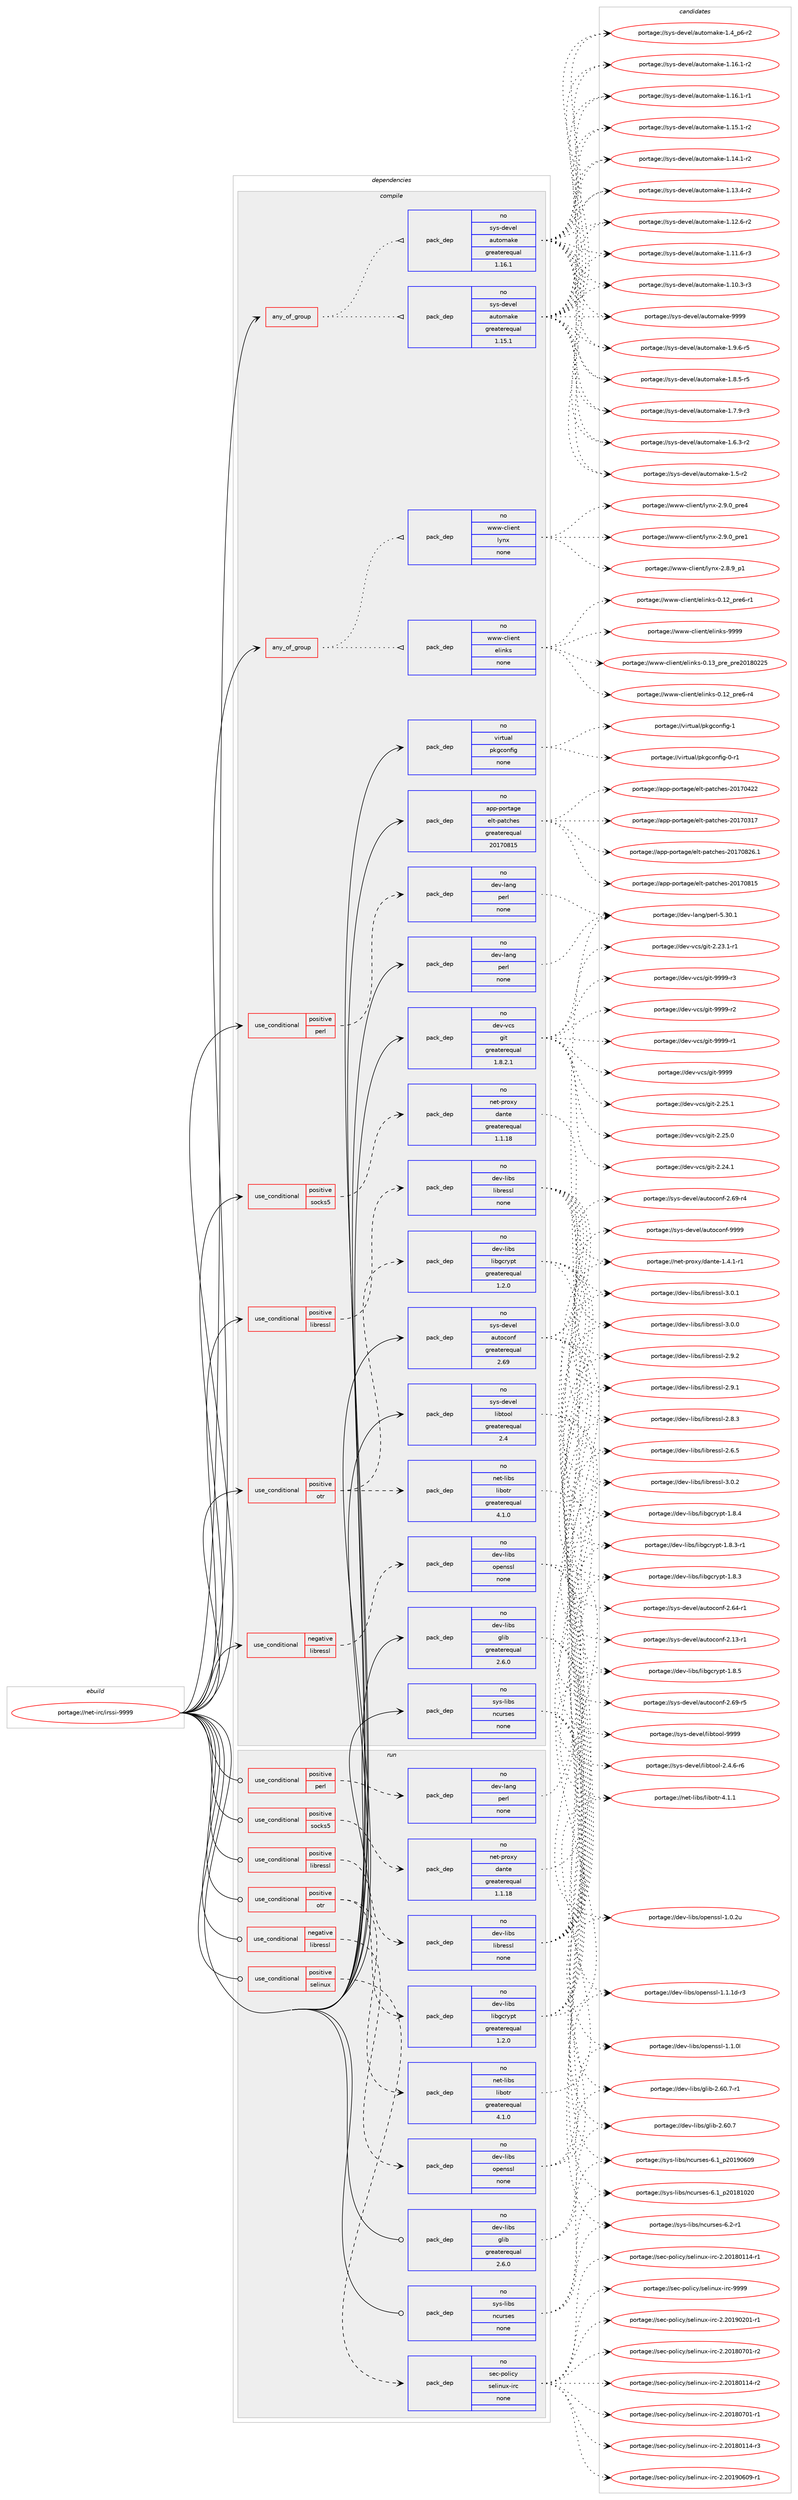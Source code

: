 digraph prolog {

# *************
# Graph options
# *************

newrank=true;
concentrate=true;
compound=true;
graph [rankdir=LR,fontname=Helvetica,fontsize=10,ranksep=1.5];#, ranksep=2.5, nodesep=0.2];
edge  [arrowhead=vee];
node  [fontname=Helvetica,fontsize=10];

# **********
# The ebuild
# **********

subgraph cluster_leftcol {
color=gray;
rank=same;
label=<<i>ebuild</i>>;
id [label="portage://net-irc/irssi-9999", color=red, width=4, href="../net-irc/irssi-9999.svg"];
}

# ****************
# The dependencies
# ****************

subgraph cluster_midcol {
color=gray;
label=<<i>dependencies</i>>;
subgraph cluster_compile {
fillcolor="#eeeeee";
style=filled;
label=<<i>compile</i>>;
subgraph any2154 {
dependency137544 [label=<<TABLE BORDER="0" CELLBORDER="1" CELLSPACING="0" CELLPADDING="4"><TR><TD CELLPADDING="10">any_of_group</TD></TR></TABLE>>, shape=none, color=red];subgraph pack105514 {
dependency137545 [label=<<TABLE BORDER="0" CELLBORDER="1" CELLSPACING="0" CELLPADDING="4" WIDTH="220"><TR><TD ROWSPAN="6" CELLPADDING="30">pack_dep</TD></TR><TR><TD WIDTH="110">no</TD></TR><TR><TD>sys-devel</TD></TR><TR><TD>automake</TD></TR><TR><TD>greaterequal</TD></TR><TR><TD>1.16.1</TD></TR></TABLE>>, shape=none, color=blue];
}
dependency137544:e -> dependency137545:w [weight=20,style="dotted",arrowhead="oinv"];
subgraph pack105515 {
dependency137546 [label=<<TABLE BORDER="0" CELLBORDER="1" CELLSPACING="0" CELLPADDING="4" WIDTH="220"><TR><TD ROWSPAN="6" CELLPADDING="30">pack_dep</TD></TR><TR><TD WIDTH="110">no</TD></TR><TR><TD>sys-devel</TD></TR><TR><TD>automake</TD></TR><TR><TD>greaterequal</TD></TR><TR><TD>1.15.1</TD></TR></TABLE>>, shape=none, color=blue];
}
dependency137544:e -> dependency137546:w [weight=20,style="dotted",arrowhead="oinv"];
}
id:e -> dependency137544:w [weight=20,style="solid",arrowhead="vee"];
subgraph any2155 {
dependency137547 [label=<<TABLE BORDER="0" CELLBORDER="1" CELLSPACING="0" CELLPADDING="4"><TR><TD CELLPADDING="10">any_of_group</TD></TR></TABLE>>, shape=none, color=red];subgraph pack105516 {
dependency137548 [label=<<TABLE BORDER="0" CELLBORDER="1" CELLSPACING="0" CELLPADDING="4" WIDTH="220"><TR><TD ROWSPAN="6" CELLPADDING="30">pack_dep</TD></TR><TR><TD WIDTH="110">no</TD></TR><TR><TD>www-client</TD></TR><TR><TD>lynx</TD></TR><TR><TD>none</TD></TR><TR><TD></TD></TR></TABLE>>, shape=none, color=blue];
}
dependency137547:e -> dependency137548:w [weight=20,style="dotted",arrowhead="oinv"];
subgraph pack105517 {
dependency137549 [label=<<TABLE BORDER="0" CELLBORDER="1" CELLSPACING="0" CELLPADDING="4" WIDTH="220"><TR><TD ROWSPAN="6" CELLPADDING="30">pack_dep</TD></TR><TR><TD WIDTH="110">no</TD></TR><TR><TD>www-client</TD></TR><TR><TD>elinks</TD></TR><TR><TD>none</TD></TR><TR><TD></TD></TR></TABLE>>, shape=none, color=blue];
}
dependency137547:e -> dependency137549:w [weight=20,style="dotted",arrowhead="oinv"];
}
id:e -> dependency137547:w [weight=20,style="solid",arrowhead="vee"];
subgraph cond29734 {
dependency137550 [label=<<TABLE BORDER="0" CELLBORDER="1" CELLSPACING="0" CELLPADDING="4"><TR><TD ROWSPAN="3" CELLPADDING="10">use_conditional</TD></TR><TR><TD>negative</TD></TR><TR><TD>libressl</TD></TR></TABLE>>, shape=none, color=red];
subgraph pack105518 {
dependency137551 [label=<<TABLE BORDER="0" CELLBORDER="1" CELLSPACING="0" CELLPADDING="4" WIDTH="220"><TR><TD ROWSPAN="6" CELLPADDING="30">pack_dep</TD></TR><TR><TD WIDTH="110">no</TD></TR><TR><TD>dev-libs</TD></TR><TR><TD>openssl</TD></TR><TR><TD>none</TD></TR><TR><TD></TD></TR></TABLE>>, shape=none, color=blue];
}
dependency137550:e -> dependency137551:w [weight=20,style="dashed",arrowhead="vee"];
}
id:e -> dependency137550:w [weight=20,style="solid",arrowhead="vee"];
subgraph cond29735 {
dependency137552 [label=<<TABLE BORDER="0" CELLBORDER="1" CELLSPACING="0" CELLPADDING="4"><TR><TD ROWSPAN="3" CELLPADDING="10">use_conditional</TD></TR><TR><TD>positive</TD></TR><TR><TD>libressl</TD></TR></TABLE>>, shape=none, color=red];
subgraph pack105519 {
dependency137553 [label=<<TABLE BORDER="0" CELLBORDER="1" CELLSPACING="0" CELLPADDING="4" WIDTH="220"><TR><TD ROWSPAN="6" CELLPADDING="30">pack_dep</TD></TR><TR><TD WIDTH="110">no</TD></TR><TR><TD>dev-libs</TD></TR><TR><TD>libressl</TD></TR><TR><TD>none</TD></TR><TR><TD></TD></TR></TABLE>>, shape=none, color=blue];
}
dependency137552:e -> dependency137553:w [weight=20,style="dashed",arrowhead="vee"];
}
id:e -> dependency137552:w [weight=20,style="solid",arrowhead="vee"];
subgraph cond29736 {
dependency137554 [label=<<TABLE BORDER="0" CELLBORDER="1" CELLSPACING="0" CELLPADDING="4"><TR><TD ROWSPAN="3" CELLPADDING="10">use_conditional</TD></TR><TR><TD>positive</TD></TR><TR><TD>otr</TD></TR></TABLE>>, shape=none, color=red];
subgraph pack105520 {
dependency137555 [label=<<TABLE BORDER="0" CELLBORDER="1" CELLSPACING="0" CELLPADDING="4" WIDTH="220"><TR><TD ROWSPAN="6" CELLPADDING="30">pack_dep</TD></TR><TR><TD WIDTH="110">no</TD></TR><TR><TD>dev-libs</TD></TR><TR><TD>libgcrypt</TD></TR><TR><TD>greaterequal</TD></TR><TR><TD>1.2.0</TD></TR></TABLE>>, shape=none, color=blue];
}
dependency137554:e -> dependency137555:w [weight=20,style="dashed",arrowhead="vee"];
subgraph pack105521 {
dependency137556 [label=<<TABLE BORDER="0" CELLBORDER="1" CELLSPACING="0" CELLPADDING="4" WIDTH="220"><TR><TD ROWSPAN="6" CELLPADDING="30">pack_dep</TD></TR><TR><TD WIDTH="110">no</TD></TR><TR><TD>net-libs</TD></TR><TR><TD>libotr</TD></TR><TR><TD>greaterequal</TD></TR><TR><TD>4.1.0</TD></TR></TABLE>>, shape=none, color=blue];
}
dependency137554:e -> dependency137556:w [weight=20,style="dashed",arrowhead="vee"];
}
id:e -> dependency137554:w [weight=20,style="solid",arrowhead="vee"];
subgraph cond29737 {
dependency137557 [label=<<TABLE BORDER="0" CELLBORDER="1" CELLSPACING="0" CELLPADDING="4"><TR><TD ROWSPAN="3" CELLPADDING="10">use_conditional</TD></TR><TR><TD>positive</TD></TR><TR><TD>perl</TD></TR></TABLE>>, shape=none, color=red];
subgraph pack105522 {
dependency137558 [label=<<TABLE BORDER="0" CELLBORDER="1" CELLSPACING="0" CELLPADDING="4" WIDTH="220"><TR><TD ROWSPAN="6" CELLPADDING="30">pack_dep</TD></TR><TR><TD WIDTH="110">no</TD></TR><TR><TD>dev-lang</TD></TR><TR><TD>perl</TD></TR><TR><TD>none</TD></TR><TR><TD></TD></TR></TABLE>>, shape=none, color=blue];
}
dependency137557:e -> dependency137558:w [weight=20,style="dashed",arrowhead="vee"];
}
id:e -> dependency137557:w [weight=20,style="solid",arrowhead="vee"];
subgraph cond29738 {
dependency137559 [label=<<TABLE BORDER="0" CELLBORDER="1" CELLSPACING="0" CELLPADDING="4"><TR><TD ROWSPAN="3" CELLPADDING="10">use_conditional</TD></TR><TR><TD>positive</TD></TR><TR><TD>socks5</TD></TR></TABLE>>, shape=none, color=red];
subgraph pack105523 {
dependency137560 [label=<<TABLE BORDER="0" CELLBORDER="1" CELLSPACING="0" CELLPADDING="4" WIDTH="220"><TR><TD ROWSPAN="6" CELLPADDING="30">pack_dep</TD></TR><TR><TD WIDTH="110">no</TD></TR><TR><TD>net-proxy</TD></TR><TR><TD>dante</TD></TR><TR><TD>greaterequal</TD></TR><TR><TD>1.1.18</TD></TR></TABLE>>, shape=none, color=blue];
}
dependency137559:e -> dependency137560:w [weight=20,style="dashed",arrowhead="vee"];
}
id:e -> dependency137559:w [weight=20,style="solid",arrowhead="vee"];
subgraph pack105524 {
dependency137561 [label=<<TABLE BORDER="0" CELLBORDER="1" CELLSPACING="0" CELLPADDING="4" WIDTH="220"><TR><TD ROWSPAN="6" CELLPADDING="30">pack_dep</TD></TR><TR><TD WIDTH="110">no</TD></TR><TR><TD>app-portage</TD></TR><TR><TD>elt-patches</TD></TR><TR><TD>greaterequal</TD></TR><TR><TD>20170815</TD></TR></TABLE>>, shape=none, color=blue];
}
id:e -> dependency137561:w [weight=20,style="solid",arrowhead="vee"];
subgraph pack105525 {
dependency137562 [label=<<TABLE BORDER="0" CELLBORDER="1" CELLSPACING="0" CELLPADDING="4" WIDTH="220"><TR><TD ROWSPAN="6" CELLPADDING="30">pack_dep</TD></TR><TR><TD WIDTH="110">no</TD></TR><TR><TD>dev-lang</TD></TR><TR><TD>perl</TD></TR><TR><TD>none</TD></TR><TR><TD></TD></TR></TABLE>>, shape=none, color=blue];
}
id:e -> dependency137562:w [weight=20,style="solid",arrowhead="vee"];
subgraph pack105526 {
dependency137563 [label=<<TABLE BORDER="0" CELLBORDER="1" CELLSPACING="0" CELLPADDING="4" WIDTH="220"><TR><TD ROWSPAN="6" CELLPADDING="30">pack_dep</TD></TR><TR><TD WIDTH="110">no</TD></TR><TR><TD>dev-libs</TD></TR><TR><TD>glib</TD></TR><TR><TD>greaterequal</TD></TR><TR><TD>2.6.0</TD></TR></TABLE>>, shape=none, color=blue];
}
id:e -> dependency137563:w [weight=20,style="solid",arrowhead="vee"];
subgraph pack105527 {
dependency137564 [label=<<TABLE BORDER="0" CELLBORDER="1" CELLSPACING="0" CELLPADDING="4" WIDTH="220"><TR><TD ROWSPAN="6" CELLPADDING="30">pack_dep</TD></TR><TR><TD WIDTH="110">no</TD></TR><TR><TD>dev-vcs</TD></TR><TR><TD>git</TD></TR><TR><TD>greaterequal</TD></TR><TR><TD>1.8.2.1</TD></TR></TABLE>>, shape=none, color=blue];
}
id:e -> dependency137564:w [weight=20,style="solid",arrowhead="vee"];
subgraph pack105528 {
dependency137565 [label=<<TABLE BORDER="0" CELLBORDER="1" CELLSPACING="0" CELLPADDING="4" WIDTH="220"><TR><TD ROWSPAN="6" CELLPADDING="30">pack_dep</TD></TR><TR><TD WIDTH="110">no</TD></TR><TR><TD>sys-devel</TD></TR><TR><TD>autoconf</TD></TR><TR><TD>greaterequal</TD></TR><TR><TD>2.69</TD></TR></TABLE>>, shape=none, color=blue];
}
id:e -> dependency137565:w [weight=20,style="solid",arrowhead="vee"];
subgraph pack105529 {
dependency137566 [label=<<TABLE BORDER="0" CELLBORDER="1" CELLSPACING="0" CELLPADDING="4" WIDTH="220"><TR><TD ROWSPAN="6" CELLPADDING="30">pack_dep</TD></TR><TR><TD WIDTH="110">no</TD></TR><TR><TD>sys-devel</TD></TR><TR><TD>libtool</TD></TR><TR><TD>greaterequal</TD></TR><TR><TD>2.4</TD></TR></TABLE>>, shape=none, color=blue];
}
id:e -> dependency137566:w [weight=20,style="solid",arrowhead="vee"];
subgraph pack105530 {
dependency137567 [label=<<TABLE BORDER="0" CELLBORDER="1" CELLSPACING="0" CELLPADDING="4" WIDTH="220"><TR><TD ROWSPAN="6" CELLPADDING="30">pack_dep</TD></TR><TR><TD WIDTH="110">no</TD></TR><TR><TD>sys-libs</TD></TR><TR><TD>ncurses</TD></TR><TR><TD>none</TD></TR><TR><TD></TD></TR></TABLE>>, shape=none, color=blue];
}
id:e -> dependency137567:w [weight=20,style="solid",arrowhead="vee"];
subgraph pack105531 {
dependency137568 [label=<<TABLE BORDER="0" CELLBORDER="1" CELLSPACING="0" CELLPADDING="4" WIDTH="220"><TR><TD ROWSPAN="6" CELLPADDING="30">pack_dep</TD></TR><TR><TD WIDTH="110">no</TD></TR><TR><TD>virtual</TD></TR><TR><TD>pkgconfig</TD></TR><TR><TD>none</TD></TR><TR><TD></TD></TR></TABLE>>, shape=none, color=blue];
}
id:e -> dependency137568:w [weight=20,style="solid",arrowhead="vee"];
}
subgraph cluster_compileandrun {
fillcolor="#eeeeee";
style=filled;
label=<<i>compile and run</i>>;
}
subgraph cluster_run {
fillcolor="#eeeeee";
style=filled;
label=<<i>run</i>>;
subgraph cond29739 {
dependency137569 [label=<<TABLE BORDER="0" CELLBORDER="1" CELLSPACING="0" CELLPADDING="4"><TR><TD ROWSPAN="3" CELLPADDING="10">use_conditional</TD></TR><TR><TD>negative</TD></TR><TR><TD>libressl</TD></TR></TABLE>>, shape=none, color=red];
subgraph pack105532 {
dependency137570 [label=<<TABLE BORDER="0" CELLBORDER="1" CELLSPACING="0" CELLPADDING="4" WIDTH="220"><TR><TD ROWSPAN="6" CELLPADDING="30">pack_dep</TD></TR><TR><TD WIDTH="110">no</TD></TR><TR><TD>dev-libs</TD></TR><TR><TD>openssl</TD></TR><TR><TD>none</TD></TR><TR><TD></TD></TR></TABLE>>, shape=none, color=blue];
}
dependency137569:e -> dependency137570:w [weight=20,style="dashed",arrowhead="vee"];
}
id:e -> dependency137569:w [weight=20,style="solid",arrowhead="odot"];
subgraph cond29740 {
dependency137571 [label=<<TABLE BORDER="0" CELLBORDER="1" CELLSPACING="0" CELLPADDING="4"><TR><TD ROWSPAN="3" CELLPADDING="10">use_conditional</TD></TR><TR><TD>positive</TD></TR><TR><TD>libressl</TD></TR></TABLE>>, shape=none, color=red];
subgraph pack105533 {
dependency137572 [label=<<TABLE BORDER="0" CELLBORDER="1" CELLSPACING="0" CELLPADDING="4" WIDTH="220"><TR><TD ROWSPAN="6" CELLPADDING="30">pack_dep</TD></TR><TR><TD WIDTH="110">no</TD></TR><TR><TD>dev-libs</TD></TR><TR><TD>libressl</TD></TR><TR><TD>none</TD></TR><TR><TD></TD></TR></TABLE>>, shape=none, color=blue];
}
dependency137571:e -> dependency137572:w [weight=20,style="dashed",arrowhead="vee"];
}
id:e -> dependency137571:w [weight=20,style="solid",arrowhead="odot"];
subgraph cond29741 {
dependency137573 [label=<<TABLE BORDER="0" CELLBORDER="1" CELLSPACING="0" CELLPADDING="4"><TR><TD ROWSPAN="3" CELLPADDING="10">use_conditional</TD></TR><TR><TD>positive</TD></TR><TR><TD>otr</TD></TR></TABLE>>, shape=none, color=red];
subgraph pack105534 {
dependency137574 [label=<<TABLE BORDER="0" CELLBORDER="1" CELLSPACING="0" CELLPADDING="4" WIDTH="220"><TR><TD ROWSPAN="6" CELLPADDING="30">pack_dep</TD></TR><TR><TD WIDTH="110">no</TD></TR><TR><TD>dev-libs</TD></TR><TR><TD>libgcrypt</TD></TR><TR><TD>greaterequal</TD></TR><TR><TD>1.2.0</TD></TR></TABLE>>, shape=none, color=blue];
}
dependency137573:e -> dependency137574:w [weight=20,style="dashed",arrowhead="vee"];
subgraph pack105535 {
dependency137575 [label=<<TABLE BORDER="0" CELLBORDER="1" CELLSPACING="0" CELLPADDING="4" WIDTH="220"><TR><TD ROWSPAN="6" CELLPADDING="30">pack_dep</TD></TR><TR><TD WIDTH="110">no</TD></TR><TR><TD>net-libs</TD></TR><TR><TD>libotr</TD></TR><TR><TD>greaterequal</TD></TR><TR><TD>4.1.0</TD></TR></TABLE>>, shape=none, color=blue];
}
dependency137573:e -> dependency137575:w [weight=20,style="dashed",arrowhead="vee"];
}
id:e -> dependency137573:w [weight=20,style="solid",arrowhead="odot"];
subgraph cond29742 {
dependency137576 [label=<<TABLE BORDER="0" CELLBORDER="1" CELLSPACING="0" CELLPADDING="4"><TR><TD ROWSPAN="3" CELLPADDING="10">use_conditional</TD></TR><TR><TD>positive</TD></TR><TR><TD>perl</TD></TR></TABLE>>, shape=none, color=red];
subgraph pack105536 {
dependency137577 [label=<<TABLE BORDER="0" CELLBORDER="1" CELLSPACING="0" CELLPADDING="4" WIDTH="220"><TR><TD ROWSPAN="6" CELLPADDING="30">pack_dep</TD></TR><TR><TD WIDTH="110">no</TD></TR><TR><TD>dev-lang</TD></TR><TR><TD>perl</TD></TR><TR><TD>none</TD></TR><TR><TD></TD></TR></TABLE>>, shape=none, color=blue];
}
dependency137576:e -> dependency137577:w [weight=20,style="dashed",arrowhead="vee"];
}
id:e -> dependency137576:w [weight=20,style="solid",arrowhead="odot"];
subgraph cond29743 {
dependency137578 [label=<<TABLE BORDER="0" CELLBORDER="1" CELLSPACING="0" CELLPADDING="4"><TR><TD ROWSPAN="3" CELLPADDING="10">use_conditional</TD></TR><TR><TD>positive</TD></TR><TR><TD>selinux</TD></TR></TABLE>>, shape=none, color=red];
subgraph pack105537 {
dependency137579 [label=<<TABLE BORDER="0" CELLBORDER="1" CELLSPACING="0" CELLPADDING="4" WIDTH="220"><TR><TD ROWSPAN="6" CELLPADDING="30">pack_dep</TD></TR><TR><TD WIDTH="110">no</TD></TR><TR><TD>sec-policy</TD></TR><TR><TD>selinux-irc</TD></TR><TR><TD>none</TD></TR><TR><TD></TD></TR></TABLE>>, shape=none, color=blue];
}
dependency137578:e -> dependency137579:w [weight=20,style="dashed",arrowhead="vee"];
}
id:e -> dependency137578:w [weight=20,style="solid",arrowhead="odot"];
subgraph cond29744 {
dependency137580 [label=<<TABLE BORDER="0" CELLBORDER="1" CELLSPACING="0" CELLPADDING="4"><TR><TD ROWSPAN="3" CELLPADDING="10">use_conditional</TD></TR><TR><TD>positive</TD></TR><TR><TD>socks5</TD></TR></TABLE>>, shape=none, color=red];
subgraph pack105538 {
dependency137581 [label=<<TABLE BORDER="0" CELLBORDER="1" CELLSPACING="0" CELLPADDING="4" WIDTH="220"><TR><TD ROWSPAN="6" CELLPADDING="30">pack_dep</TD></TR><TR><TD WIDTH="110">no</TD></TR><TR><TD>net-proxy</TD></TR><TR><TD>dante</TD></TR><TR><TD>greaterequal</TD></TR><TR><TD>1.1.18</TD></TR></TABLE>>, shape=none, color=blue];
}
dependency137580:e -> dependency137581:w [weight=20,style="dashed",arrowhead="vee"];
}
id:e -> dependency137580:w [weight=20,style="solid",arrowhead="odot"];
subgraph pack105539 {
dependency137582 [label=<<TABLE BORDER="0" CELLBORDER="1" CELLSPACING="0" CELLPADDING="4" WIDTH="220"><TR><TD ROWSPAN="6" CELLPADDING="30">pack_dep</TD></TR><TR><TD WIDTH="110">no</TD></TR><TR><TD>dev-libs</TD></TR><TR><TD>glib</TD></TR><TR><TD>greaterequal</TD></TR><TR><TD>2.6.0</TD></TR></TABLE>>, shape=none, color=blue];
}
id:e -> dependency137582:w [weight=20,style="solid",arrowhead="odot"];
subgraph pack105540 {
dependency137583 [label=<<TABLE BORDER="0" CELLBORDER="1" CELLSPACING="0" CELLPADDING="4" WIDTH="220"><TR><TD ROWSPAN="6" CELLPADDING="30">pack_dep</TD></TR><TR><TD WIDTH="110">no</TD></TR><TR><TD>sys-libs</TD></TR><TR><TD>ncurses</TD></TR><TR><TD>none</TD></TR><TR><TD></TD></TR></TABLE>>, shape=none, color=blue];
}
id:e -> dependency137583:w [weight=20,style="solid",arrowhead="odot"];
}
}

# **************
# The candidates
# **************

subgraph cluster_choices {
rank=same;
color=gray;
label=<<i>candidates</i>>;

subgraph choice105514 {
color=black;
nodesep=1;
choice115121115451001011181011084797117116111109971071014557575757 [label="portage://sys-devel/automake-9999", color=red, width=4,href="../sys-devel/automake-9999.svg"];
choice115121115451001011181011084797117116111109971071014549465746544511453 [label="portage://sys-devel/automake-1.9.6-r5", color=red, width=4,href="../sys-devel/automake-1.9.6-r5.svg"];
choice115121115451001011181011084797117116111109971071014549465646534511453 [label="portage://sys-devel/automake-1.8.5-r5", color=red, width=4,href="../sys-devel/automake-1.8.5-r5.svg"];
choice115121115451001011181011084797117116111109971071014549465546574511451 [label="portage://sys-devel/automake-1.7.9-r3", color=red, width=4,href="../sys-devel/automake-1.7.9-r3.svg"];
choice115121115451001011181011084797117116111109971071014549465446514511450 [label="portage://sys-devel/automake-1.6.3-r2", color=red, width=4,href="../sys-devel/automake-1.6.3-r2.svg"];
choice11512111545100101118101108479711711611110997107101454946534511450 [label="portage://sys-devel/automake-1.5-r2", color=red, width=4,href="../sys-devel/automake-1.5-r2.svg"];
choice115121115451001011181011084797117116111109971071014549465295112544511450 [label="portage://sys-devel/automake-1.4_p6-r2", color=red, width=4,href="../sys-devel/automake-1.4_p6-r2.svg"];
choice11512111545100101118101108479711711611110997107101454946495446494511450 [label="portage://sys-devel/automake-1.16.1-r2", color=red, width=4,href="../sys-devel/automake-1.16.1-r2.svg"];
choice11512111545100101118101108479711711611110997107101454946495446494511449 [label="portage://sys-devel/automake-1.16.1-r1", color=red, width=4,href="../sys-devel/automake-1.16.1-r1.svg"];
choice11512111545100101118101108479711711611110997107101454946495346494511450 [label="portage://sys-devel/automake-1.15.1-r2", color=red, width=4,href="../sys-devel/automake-1.15.1-r2.svg"];
choice11512111545100101118101108479711711611110997107101454946495246494511450 [label="portage://sys-devel/automake-1.14.1-r2", color=red, width=4,href="../sys-devel/automake-1.14.1-r2.svg"];
choice11512111545100101118101108479711711611110997107101454946495146524511450 [label="portage://sys-devel/automake-1.13.4-r2", color=red, width=4,href="../sys-devel/automake-1.13.4-r2.svg"];
choice11512111545100101118101108479711711611110997107101454946495046544511450 [label="portage://sys-devel/automake-1.12.6-r2", color=red, width=4,href="../sys-devel/automake-1.12.6-r2.svg"];
choice11512111545100101118101108479711711611110997107101454946494946544511451 [label="portage://sys-devel/automake-1.11.6-r3", color=red, width=4,href="../sys-devel/automake-1.11.6-r3.svg"];
choice11512111545100101118101108479711711611110997107101454946494846514511451 [label="portage://sys-devel/automake-1.10.3-r3", color=red, width=4,href="../sys-devel/automake-1.10.3-r3.svg"];
dependency137545:e -> choice115121115451001011181011084797117116111109971071014557575757:w [style=dotted,weight="100"];
dependency137545:e -> choice115121115451001011181011084797117116111109971071014549465746544511453:w [style=dotted,weight="100"];
dependency137545:e -> choice115121115451001011181011084797117116111109971071014549465646534511453:w [style=dotted,weight="100"];
dependency137545:e -> choice115121115451001011181011084797117116111109971071014549465546574511451:w [style=dotted,weight="100"];
dependency137545:e -> choice115121115451001011181011084797117116111109971071014549465446514511450:w [style=dotted,weight="100"];
dependency137545:e -> choice11512111545100101118101108479711711611110997107101454946534511450:w [style=dotted,weight="100"];
dependency137545:e -> choice115121115451001011181011084797117116111109971071014549465295112544511450:w [style=dotted,weight="100"];
dependency137545:e -> choice11512111545100101118101108479711711611110997107101454946495446494511450:w [style=dotted,weight="100"];
dependency137545:e -> choice11512111545100101118101108479711711611110997107101454946495446494511449:w [style=dotted,weight="100"];
dependency137545:e -> choice11512111545100101118101108479711711611110997107101454946495346494511450:w [style=dotted,weight="100"];
dependency137545:e -> choice11512111545100101118101108479711711611110997107101454946495246494511450:w [style=dotted,weight="100"];
dependency137545:e -> choice11512111545100101118101108479711711611110997107101454946495146524511450:w [style=dotted,weight="100"];
dependency137545:e -> choice11512111545100101118101108479711711611110997107101454946495046544511450:w [style=dotted,weight="100"];
dependency137545:e -> choice11512111545100101118101108479711711611110997107101454946494946544511451:w [style=dotted,weight="100"];
dependency137545:e -> choice11512111545100101118101108479711711611110997107101454946494846514511451:w [style=dotted,weight="100"];
}
subgraph choice105515 {
color=black;
nodesep=1;
choice115121115451001011181011084797117116111109971071014557575757 [label="portage://sys-devel/automake-9999", color=red, width=4,href="../sys-devel/automake-9999.svg"];
choice115121115451001011181011084797117116111109971071014549465746544511453 [label="portage://sys-devel/automake-1.9.6-r5", color=red, width=4,href="../sys-devel/automake-1.9.6-r5.svg"];
choice115121115451001011181011084797117116111109971071014549465646534511453 [label="portage://sys-devel/automake-1.8.5-r5", color=red, width=4,href="../sys-devel/automake-1.8.5-r5.svg"];
choice115121115451001011181011084797117116111109971071014549465546574511451 [label="portage://sys-devel/automake-1.7.9-r3", color=red, width=4,href="../sys-devel/automake-1.7.9-r3.svg"];
choice115121115451001011181011084797117116111109971071014549465446514511450 [label="portage://sys-devel/automake-1.6.3-r2", color=red, width=4,href="../sys-devel/automake-1.6.3-r2.svg"];
choice11512111545100101118101108479711711611110997107101454946534511450 [label="portage://sys-devel/automake-1.5-r2", color=red, width=4,href="../sys-devel/automake-1.5-r2.svg"];
choice115121115451001011181011084797117116111109971071014549465295112544511450 [label="portage://sys-devel/automake-1.4_p6-r2", color=red, width=4,href="../sys-devel/automake-1.4_p6-r2.svg"];
choice11512111545100101118101108479711711611110997107101454946495446494511450 [label="portage://sys-devel/automake-1.16.1-r2", color=red, width=4,href="../sys-devel/automake-1.16.1-r2.svg"];
choice11512111545100101118101108479711711611110997107101454946495446494511449 [label="portage://sys-devel/automake-1.16.1-r1", color=red, width=4,href="../sys-devel/automake-1.16.1-r1.svg"];
choice11512111545100101118101108479711711611110997107101454946495346494511450 [label="portage://sys-devel/automake-1.15.1-r2", color=red, width=4,href="../sys-devel/automake-1.15.1-r2.svg"];
choice11512111545100101118101108479711711611110997107101454946495246494511450 [label="portage://sys-devel/automake-1.14.1-r2", color=red, width=4,href="../sys-devel/automake-1.14.1-r2.svg"];
choice11512111545100101118101108479711711611110997107101454946495146524511450 [label="portage://sys-devel/automake-1.13.4-r2", color=red, width=4,href="../sys-devel/automake-1.13.4-r2.svg"];
choice11512111545100101118101108479711711611110997107101454946495046544511450 [label="portage://sys-devel/automake-1.12.6-r2", color=red, width=4,href="../sys-devel/automake-1.12.6-r2.svg"];
choice11512111545100101118101108479711711611110997107101454946494946544511451 [label="portage://sys-devel/automake-1.11.6-r3", color=red, width=4,href="../sys-devel/automake-1.11.6-r3.svg"];
choice11512111545100101118101108479711711611110997107101454946494846514511451 [label="portage://sys-devel/automake-1.10.3-r3", color=red, width=4,href="../sys-devel/automake-1.10.3-r3.svg"];
dependency137546:e -> choice115121115451001011181011084797117116111109971071014557575757:w [style=dotted,weight="100"];
dependency137546:e -> choice115121115451001011181011084797117116111109971071014549465746544511453:w [style=dotted,weight="100"];
dependency137546:e -> choice115121115451001011181011084797117116111109971071014549465646534511453:w [style=dotted,weight="100"];
dependency137546:e -> choice115121115451001011181011084797117116111109971071014549465546574511451:w [style=dotted,weight="100"];
dependency137546:e -> choice115121115451001011181011084797117116111109971071014549465446514511450:w [style=dotted,weight="100"];
dependency137546:e -> choice11512111545100101118101108479711711611110997107101454946534511450:w [style=dotted,weight="100"];
dependency137546:e -> choice115121115451001011181011084797117116111109971071014549465295112544511450:w [style=dotted,weight="100"];
dependency137546:e -> choice11512111545100101118101108479711711611110997107101454946495446494511450:w [style=dotted,weight="100"];
dependency137546:e -> choice11512111545100101118101108479711711611110997107101454946495446494511449:w [style=dotted,weight="100"];
dependency137546:e -> choice11512111545100101118101108479711711611110997107101454946495346494511450:w [style=dotted,weight="100"];
dependency137546:e -> choice11512111545100101118101108479711711611110997107101454946495246494511450:w [style=dotted,weight="100"];
dependency137546:e -> choice11512111545100101118101108479711711611110997107101454946495146524511450:w [style=dotted,weight="100"];
dependency137546:e -> choice11512111545100101118101108479711711611110997107101454946495046544511450:w [style=dotted,weight="100"];
dependency137546:e -> choice11512111545100101118101108479711711611110997107101454946494946544511451:w [style=dotted,weight="100"];
dependency137546:e -> choice11512111545100101118101108479711711611110997107101454946494846514511451:w [style=dotted,weight="100"];
}
subgraph choice105516 {
color=black;
nodesep=1;
choice1191191194599108105101110116471081211101204550465746489511211410152 [label="portage://www-client/lynx-2.9.0_pre4", color=red, width=4,href="../www-client/lynx-2.9.0_pre4.svg"];
choice1191191194599108105101110116471081211101204550465746489511211410149 [label="portage://www-client/lynx-2.9.0_pre1", color=red, width=4,href="../www-client/lynx-2.9.0_pre1.svg"];
choice1191191194599108105101110116471081211101204550465646579511249 [label="portage://www-client/lynx-2.8.9_p1", color=red, width=4,href="../www-client/lynx-2.8.9_p1.svg"];
dependency137548:e -> choice1191191194599108105101110116471081211101204550465746489511211410152:w [style=dotted,weight="100"];
dependency137548:e -> choice1191191194599108105101110116471081211101204550465746489511211410149:w [style=dotted,weight="100"];
dependency137548:e -> choice1191191194599108105101110116471081211101204550465646579511249:w [style=dotted,weight="100"];
}
subgraph choice105517 {
color=black;
nodesep=1;
choice1191191194599108105101110116471011081051101071154557575757 [label="portage://www-client/elinks-9999", color=red, width=4,href="../www-client/elinks-9999.svg"];
choice119119119459910810510111011647101108105110107115454846495195112114101951121141015048495648505053 [label="portage://www-client/elinks-0.13_pre_pre20180225", color=red, width=4,href="../www-client/elinks-0.13_pre_pre20180225.svg"];
choice119119119459910810510111011647101108105110107115454846495095112114101544511452 [label="portage://www-client/elinks-0.12_pre6-r4", color=red, width=4,href="../www-client/elinks-0.12_pre6-r4.svg"];
choice119119119459910810510111011647101108105110107115454846495095112114101544511449 [label="portage://www-client/elinks-0.12_pre6-r1", color=red, width=4,href="../www-client/elinks-0.12_pre6-r1.svg"];
dependency137549:e -> choice1191191194599108105101110116471011081051101071154557575757:w [style=dotted,weight="100"];
dependency137549:e -> choice119119119459910810510111011647101108105110107115454846495195112114101951121141015048495648505053:w [style=dotted,weight="100"];
dependency137549:e -> choice119119119459910810510111011647101108105110107115454846495095112114101544511452:w [style=dotted,weight="100"];
dependency137549:e -> choice119119119459910810510111011647101108105110107115454846495095112114101544511449:w [style=dotted,weight="100"];
}
subgraph choice105518 {
color=black;
nodesep=1;
choice1001011184510810598115471111121011101151151084549464946491004511451 [label="portage://dev-libs/openssl-1.1.1d-r3", color=red, width=4,href="../dev-libs/openssl-1.1.1d-r3.svg"];
choice100101118451081059811547111112101110115115108454946494648108 [label="portage://dev-libs/openssl-1.1.0l", color=red, width=4,href="../dev-libs/openssl-1.1.0l.svg"];
choice100101118451081059811547111112101110115115108454946484650117 [label="portage://dev-libs/openssl-1.0.2u", color=red, width=4,href="../dev-libs/openssl-1.0.2u.svg"];
dependency137551:e -> choice1001011184510810598115471111121011101151151084549464946491004511451:w [style=dotted,weight="100"];
dependency137551:e -> choice100101118451081059811547111112101110115115108454946494648108:w [style=dotted,weight="100"];
dependency137551:e -> choice100101118451081059811547111112101110115115108454946484650117:w [style=dotted,weight="100"];
}
subgraph choice105519 {
color=black;
nodesep=1;
choice10010111845108105981154710810598114101115115108455146484650 [label="portage://dev-libs/libressl-3.0.2", color=red, width=4,href="../dev-libs/libressl-3.0.2.svg"];
choice10010111845108105981154710810598114101115115108455146484649 [label="portage://dev-libs/libressl-3.0.1", color=red, width=4,href="../dev-libs/libressl-3.0.1.svg"];
choice10010111845108105981154710810598114101115115108455146484648 [label="portage://dev-libs/libressl-3.0.0", color=red, width=4,href="../dev-libs/libressl-3.0.0.svg"];
choice10010111845108105981154710810598114101115115108455046574650 [label="portage://dev-libs/libressl-2.9.2", color=red, width=4,href="../dev-libs/libressl-2.9.2.svg"];
choice10010111845108105981154710810598114101115115108455046574649 [label="portage://dev-libs/libressl-2.9.1", color=red, width=4,href="../dev-libs/libressl-2.9.1.svg"];
choice10010111845108105981154710810598114101115115108455046564651 [label="portage://dev-libs/libressl-2.8.3", color=red, width=4,href="../dev-libs/libressl-2.8.3.svg"];
choice10010111845108105981154710810598114101115115108455046544653 [label="portage://dev-libs/libressl-2.6.5", color=red, width=4,href="../dev-libs/libressl-2.6.5.svg"];
dependency137553:e -> choice10010111845108105981154710810598114101115115108455146484650:w [style=dotted,weight="100"];
dependency137553:e -> choice10010111845108105981154710810598114101115115108455146484649:w [style=dotted,weight="100"];
dependency137553:e -> choice10010111845108105981154710810598114101115115108455146484648:w [style=dotted,weight="100"];
dependency137553:e -> choice10010111845108105981154710810598114101115115108455046574650:w [style=dotted,weight="100"];
dependency137553:e -> choice10010111845108105981154710810598114101115115108455046574649:w [style=dotted,weight="100"];
dependency137553:e -> choice10010111845108105981154710810598114101115115108455046564651:w [style=dotted,weight="100"];
dependency137553:e -> choice10010111845108105981154710810598114101115115108455046544653:w [style=dotted,weight="100"];
}
subgraph choice105520 {
color=black;
nodesep=1;
choice1001011184510810598115471081059810399114121112116454946564653 [label="portage://dev-libs/libgcrypt-1.8.5", color=red, width=4,href="../dev-libs/libgcrypt-1.8.5.svg"];
choice1001011184510810598115471081059810399114121112116454946564652 [label="portage://dev-libs/libgcrypt-1.8.4", color=red, width=4,href="../dev-libs/libgcrypt-1.8.4.svg"];
choice10010111845108105981154710810598103991141211121164549465646514511449 [label="portage://dev-libs/libgcrypt-1.8.3-r1", color=red, width=4,href="../dev-libs/libgcrypt-1.8.3-r1.svg"];
choice1001011184510810598115471081059810399114121112116454946564651 [label="portage://dev-libs/libgcrypt-1.8.3", color=red, width=4,href="../dev-libs/libgcrypt-1.8.3.svg"];
dependency137555:e -> choice1001011184510810598115471081059810399114121112116454946564653:w [style=dotted,weight="100"];
dependency137555:e -> choice1001011184510810598115471081059810399114121112116454946564652:w [style=dotted,weight="100"];
dependency137555:e -> choice10010111845108105981154710810598103991141211121164549465646514511449:w [style=dotted,weight="100"];
dependency137555:e -> choice1001011184510810598115471081059810399114121112116454946564651:w [style=dotted,weight="100"];
}
subgraph choice105521 {
color=black;
nodesep=1;
choice11010111645108105981154710810598111116114455246494649 [label="portage://net-libs/libotr-4.1.1", color=red, width=4,href="../net-libs/libotr-4.1.1.svg"];
dependency137556:e -> choice11010111645108105981154710810598111116114455246494649:w [style=dotted,weight="100"];
}
subgraph choice105522 {
color=black;
nodesep=1;
choice10010111845108971101034711210111410845534651484649 [label="portage://dev-lang/perl-5.30.1", color=red, width=4,href="../dev-lang/perl-5.30.1.svg"];
dependency137558:e -> choice10010111845108971101034711210111410845534651484649:w [style=dotted,weight="100"];
}
subgraph choice105523 {
color=black;
nodesep=1;
choice1101011164511211411112012147100971101161014549465246494511449 [label="portage://net-proxy/dante-1.4.1-r1", color=red, width=4,href="../net-proxy/dante-1.4.1-r1.svg"];
dependency137560:e -> choice1101011164511211411112012147100971101161014549465246494511449:w [style=dotted,weight="100"];
}
subgraph choice105524 {
color=black;
nodesep=1;
choice971121124511211111411697103101471011081164511297116991041011154550484955485650544649 [label="portage://app-portage/elt-patches-20170826.1", color=red, width=4,href="../app-portage/elt-patches-20170826.1.svg"];
choice97112112451121111141169710310147101108116451129711699104101115455048495548564953 [label="portage://app-portage/elt-patches-20170815", color=red, width=4,href="../app-portage/elt-patches-20170815.svg"];
choice97112112451121111141169710310147101108116451129711699104101115455048495548525050 [label="portage://app-portage/elt-patches-20170422", color=red, width=4,href="../app-portage/elt-patches-20170422.svg"];
choice97112112451121111141169710310147101108116451129711699104101115455048495548514955 [label="portage://app-portage/elt-patches-20170317", color=red, width=4,href="../app-portage/elt-patches-20170317.svg"];
dependency137561:e -> choice971121124511211111411697103101471011081164511297116991041011154550484955485650544649:w [style=dotted,weight="100"];
dependency137561:e -> choice97112112451121111141169710310147101108116451129711699104101115455048495548564953:w [style=dotted,weight="100"];
dependency137561:e -> choice97112112451121111141169710310147101108116451129711699104101115455048495548525050:w [style=dotted,weight="100"];
dependency137561:e -> choice97112112451121111141169710310147101108116451129711699104101115455048495548514955:w [style=dotted,weight="100"];
}
subgraph choice105525 {
color=black;
nodesep=1;
choice10010111845108971101034711210111410845534651484649 [label="portage://dev-lang/perl-5.30.1", color=red, width=4,href="../dev-lang/perl-5.30.1.svg"];
dependency137562:e -> choice10010111845108971101034711210111410845534651484649:w [style=dotted,weight="100"];
}
subgraph choice105526 {
color=black;
nodesep=1;
choice10010111845108105981154710310810598455046544846554511449 [label="portage://dev-libs/glib-2.60.7-r1", color=red, width=4,href="../dev-libs/glib-2.60.7-r1.svg"];
choice1001011184510810598115471031081059845504654484655 [label="portage://dev-libs/glib-2.60.7", color=red, width=4,href="../dev-libs/glib-2.60.7.svg"];
dependency137563:e -> choice10010111845108105981154710310810598455046544846554511449:w [style=dotted,weight="100"];
dependency137563:e -> choice1001011184510810598115471031081059845504654484655:w [style=dotted,weight="100"];
}
subgraph choice105527 {
color=black;
nodesep=1;
choice10010111845118991154710310511645575757574511451 [label="portage://dev-vcs/git-9999-r3", color=red, width=4,href="../dev-vcs/git-9999-r3.svg"];
choice10010111845118991154710310511645575757574511450 [label="portage://dev-vcs/git-9999-r2", color=red, width=4,href="../dev-vcs/git-9999-r2.svg"];
choice10010111845118991154710310511645575757574511449 [label="portage://dev-vcs/git-9999-r1", color=red, width=4,href="../dev-vcs/git-9999-r1.svg"];
choice1001011184511899115471031051164557575757 [label="portage://dev-vcs/git-9999", color=red, width=4,href="../dev-vcs/git-9999.svg"];
choice10010111845118991154710310511645504650534649 [label="portage://dev-vcs/git-2.25.1", color=red, width=4,href="../dev-vcs/git-2.25.1.svg"];
choice10010111845118991154710310511645504650534648 [label="portage://dev-vcs/git-2.25.0", color=red, width=4,href="../dev-vcs/git-2.25.0.svg"];
choice10010111845118991154710310511645504650524649 [label="portage://dev-vcs/git-2.24.1", color=red, width=4,href="../dev-vcs/git-2.24.1.svg"];
choice100101118451189911547103105116455046505146494511449 [label="portage://dev-vcs/git-2.23.1-r1", color=red, width=4,href="../dev-vcs/git-2.23.1-r1.svg"];
dependency137564:e -> choice10010111845118991154710310511645575757574511451:w [style=dotted,weight="100"];
dependency137564:e -> choice10010111845118991154710310511645575757574511450:w [style=dotted,weight="100"];
dependency137564:e -> choice10010111845118991154710310511645575757574511449:w [style=dotted,weight="100"];
dependency137564:e -> choice1001011184511899115471031051164557575757:w [style=dotted,weight="100"];
dependency137564:e -> choice10010111845118991154710310511645504650534649:w [style=dotted,weight="100"];
dependency137564:e -> choice10010111845118991154710310511645504650534648:w [style=dotted,weight="100"];
dependency137564:e -> choice10010111845118991154710310511645504650524649:w [style=dotted,weight="100"];
dependency137564:e -> choice100101118451189911547103105116455046505146494511449:w [style=dotted,weight="100"];
}
subgraph choice105528 {
color=black;
nodesep=1;
choice115121115451001011181011084797117116111991111101024557575757 [label="portage://sys-devel/autoconf-9999", color=red, width=4,href="../sys-devel/autoconf-9999.svg"];
choice1151211154510010111810110847971171161119911111010245504654574511453 [label="portage://sys-devel/autoconf-2.69-r5", color=red, width=4,href="../sys-devel/autoconf-2.69-r5.svg"];
choice1151211154510010111810110847971171161119911111010245504654574511452 [label="portage://sys-devel/autoconf-2.69-r4", color=red, width=4,href="../sys-devel/autoconf-2.69-r4.svg"];
choice1151211154510010111810110847971171161119911111010245504654524511449 [label="portage://sys-devel/autoconf-2.64-r1", color=red, width=4,href="../sys-devel/autoconf-2.64-r1.svg"];
choice1151211154510010111810110847971171161119911111010245504649514511449 [label="portage://sys-devel/autoconf-2.13-r1", color=red, width=4,href="../sys-devel/autoconf-2.13-r1.svg"];
dependency137565:e -> choice115121115451001011181011084797117116111991111101024557575757:w [style=dotted,weight="100"];
dependency137565:e -> choice1151211154510010111810110847971171161119911111010245504654574511453:w [style=dotted,weight="100"];
dependency137565:e -> choice1151211154510010111810110847971171161119911111010245504654574511452:w [style=dotted,weight="100"];
dependency137565:e -> choice1151211154510010111810110847971171161119911111010245504654524511449:w [style=dotted,weight="100"];
dependency137565:e -> choice1151211154510010111810110847971171161119911111010245504649514511449:w [style=dotted,weight="100"];
}
subgraph choice105529 {
color=black;
nodesep=1;
choice1151211154510010111810110847108105981161111111084557575757 [label="portage://sys-devel/libtool-9999", color=red, width=4,href="../sys-devel/libtool-9999.svg"];
choice1151211154510010111810110847108105981161111111084550465246544511454 [label="portage://sys-devel/libtool-2.4.6-r6", color=red, width=4,href="../sys-devel/libtool-2.4.6-r6.svg"];
dependency137566:e -> choice1151211154510010111810110847108105981161111111084557575757:w [style=dotted,weight="100"];
dependency137566:e -> choice1151211154510010111810110847108105981161111111084550465246544511454:w [style=dotted,weight="100"];
}
subgraph choice105530 {
color=black;
nodesep=1;
choice11512111545108105981154711099117114115101115455446504511449 [label="portage://sys-libs/ncurses-6.2-r1", color=red, width=4,href="../sys-libs/ncurses-6.2-r1.svg"];
choice1151211154510810598115471109911711411510111545544649951125048495748544857 [label="portage://sys-libs/ncurses-6.1_p20190609", color=red, width=4,href="../sys-libs/ncurses-6.1_p20190609.svg"];
choice1151211154510810598115471109911711411510111545544649951125048495649485048 [label="portage://sys-libs/ncurses-6.1_p20181020", color=red, width=4,href="../sys-libs/ncurses-6.1_p20181020.svg"];
dependency137567:e -> choice11512111545108105981154711099117114115101115455446504511449:w [style=dotted,weight="100"];
dependency137567:e -> choice1151211154510810598115471109911711411510111545544649951125048495748544857:w [style=dotted,weight="100"];
dependency137567:e -> choice1151211154510810598115471109911711411510111545544649951125048495649485048:w [style=dotted,weight="100"];
}
subgraph choice105531 {
color=black;
nodesep=1;
choice1181051141161179710847112107103991111101021051034549 [label="portage://virtual/pkgconfig-1", color=red, width=4,href="../virtual/pkgconfig-1.svg"];
choice11810511411611797108471121071039911111010210510345484511449 [label="portage://virtual/pkgconfig-0-r1", color=red, width=4,href="../virtual/pkgconfig-0-r1.svg"];
dependency137568:e -> choice1181051141161179710847112107103991111101021051034549:w [style=dotted,weight="100"];
dependency137568:e -> choice11810511411611797108471121071039911111010210510345484511449:w [style=dotted,weight="100"];
}
subgraph choice105532 {
color=black;
nodesep=1;
choice1001011184510810598115471111121011101151151084549464946491004511451 [label="portage://dev-libs/openssl-1.1.1d-r3", color=red, width=4,href="../dev-libs/openssl-1.1.1d-r3.svg"];
choice100101118451081059811547111112101110115115108454946494648108 [label="portage://dev-libs/openssl-1.1.0l", color=red, width=4,href="../dev-libs/openssl-1.1.0l.svg"];
choice100101118451081059811547111112101110115115108454946484650117 [label="portage://dev-libs/openssl-1.0.2u", color=red, width=4,href="../dev-libs/openssl-1.0.2u.svg"];
dependency137570:e -> choice1001011184510810598115471111121011101151151084549464946491004511451:w [style=dotted,weight="100"];
dependency137570:e -> choice100101118451081059811547111112101110115115108454946494648108:w [style=dotted,weight="100"];
dependency137570:e -> choice100101118451081059811547111112101110115115108454946484650117:w [style=dotted,weight="100"];
}
subgraph choice105533 {
color=black;
nodesep=1;
choice10010111845108105981154710810598114101115115108455146484650 [label="portage://dev-libs/libressl-3.0.2", color=red, width=4,href="../dev-libs/libressl-3.0.2.svg"];
choice10010111845108105981154710810598114101115115108455146484649 [label="portage://dev-libs/libressl-3.0.1", color=red, width=4,href="../dev-libs/libressl-3.0.1.svg"];
choice10010111845108105981154710810598114101115115108455146484648 [label="portage://dev-libs/libressl-3.0.0", color=red, width=4,href="../dev-libs/libressl-3.0.0.svg"];
choice10010111845108105981154710810598114101115115108455046574650 [label="portage://dev-libs/libressl-2.9.2", color=red, width=4,href="../dev-libs/libressl-2.9.2.svg"];
choice10010111845108105981154710810598114101115115108455046574649 [label="portage://dev-libs/libressl-2.9.1", color=red, width=4,href="../dev-libs/libressl-2.9.1.svg"];
choice10010111845108105981154710810598114101115115108455046564651 [label="portage://dev-libs/libressl-2.8.3", color=red, width=4,href="../dev-libs/libressl-2.8.3.svg"];
choice10010111845108105981154710810598114101115115108455046544653 [label="portage://dev-libs/libressl-2.6.5", color=red, width=4,href="../dev-libs/libressl-2.6.5.svg"];
dependency137572:e -> choice10010111845108105981154710810598114101115115108455146484650:w [style=dotted,weight="100"];
dependency137572:e -> choice10010111845108105981154710810598114101115115108455146484649:w [style=dotted,weight="100"];
dependency137572:e -> choice10010111845108105981154710810598114101115115108455146484648:w [style=dotted,weight="100"];
dependency137572:e -> choice10010111845108105981154710810598114101115115108455046574650:w [style=dotted,weight="100"];
dependency137572:e -> choice10010111845108105981154710810598114101115115108455046574649:w [style=dotted,weight="100"];
dependency137572:e -> choice10010111845108105981154710810598114101115115108455046564651:w [style=dotted,weight="100"];
dependency137572:e -> choice10010111845108105981154710810598114101115115108455046544653:w [style=dotted,weight="100"];
}
subgraph choice105534 {
color=black;
nodesep=1;
choice1001011184510810598115471081059810399114121112116454946564653 [label="portage://dev-libs/libgcrypt-1.8.5", color=red, width=4,href="../dev-libs/libgcrypt-1.8.5.svg"];
choice1001011184510810598115471081059810399114121112116454946564652 [label="portage://dev-libs/libgcrypt-1.8.4", color=red, width=4,href="../dev-libs/libgcrypt-1.8.4.svg"];
choice10010111845108105981154710810598103991141211121164549465646514511449 [label="portage://dev-libs/libgcrypt-1.8.3-r1", color=red, width=4,href="../dev-libs/libgcrypt-1.8.3-r1.svg"];
choice1001011184510810598115471081059810399114121112116454946564651 [label="portage://dev-libs/libgcrypt-1.8.3", color=red, width=4,href="../dev-libs/libgcrypt-1.8.3.svg"];
dependency137574:e -> choice1001011184510810598115471081059810399114121112116454946564653:w [style=dotted,weight="100"];
dependency137574:e -> choice1001011184510810598115471081059810399114121112116454946564652:w [style=dotted,weight="100"];
dependency137574:e -> choice10010111845108105981154710810598103991141211121164549465646514511449:w [style=dotted,weight="100"];
dependency137574:e -> choice1001011184510810598115471081059810399114121112116454946564651:w [style=dotted,weight="100"];
}
subgraph choice105535 {
color=black;
nodesep=1;
choice11010111645108105981154710810598111116114455246494649 [label="portage://net-libs/libotr-4.1.1", color=red, width=4,href="../net-libs/libotr-4.1.1.svg"];
dependency137575:e -> choice11010111645108105981154710810598111116114455246494649:w [style=dotted,weight="100"];
}
subgraph choice105536 {
color=black;
nodesep=1;
choice10010111845108971101034711210111410845534651484649 [label="portage://dev-lang/perl-5.30.1", color=red, width=4,href="../dev-lang/perl-5.30.1.svg"];
dependency137577:e -> choice10010111845108971101034711210111410845534651484649:w [style=dotted,weight="100"];
}
subgraph choice105537 {
color=black;
nodesep=1;
choice1151019945112111108105991214711510110810511011712045105114994557575757 [label="portage://sec-policy/selinux-irc-9999", color=red, width=4,href="../sec-policy/selinux-irc-9999.svg"];
choice11510199451121111081059912147115101108105110117120451051149945504650484957485448574511449 [label="portage://sec-policy/selinux-irc-2.20190609-r1", color=red, width=4,href="../sec-policy/selinux-irc-2.20190609-r1.svg"];
choice11510199451121111081059912147115101108105110117120451051149945504650484957485048494511449 [label="portage://sec-policy/selinux-irc-2.20190201-r1", color=red, width=4,href="../sec-policy/selinux-irc-2.20190201-r1.svg"];
choice11510199451121111081059912147115101108105110117120451051149945504650484956485548494511450 [label="portage://sec-policy/selinux-irc-2.20180701-r2", color=red, width=4,href="../sec-policy/selinux-irc-2.20180701-r2.svg"];
choice11510199451121111081059912147115101108105110117120451051149945504650484956485548494511449 [label="portage://sec-policy/selinux-irc-2.20180701-r1", color=red, width=4,href="../sec-policy/selinux-irc-2.20180701-r1.svg"];
choice11510199451121111081059912147115101108105110117120451051149945504650484956484949524511451 [label="portage://sec-policy/selinux-irc-2.20180114-r3", color=red, width=4,href="../sec-policy/selinux-irc-2.20180114-r3.svg"];
choice11510199451121111081059912147115101108105110117120451051149945504650484956484949524511450 [label="portage://sec-policy/selinux-irc-2.20180114-r2", color=red, width=4,href="../sec-policy/selinux-irc-2.20180114-r2.svg"];
choice11510199451121111081059912147115101108105110117120451051149945504650484956484949524511449 [label="portage://sec-policy/selinux-irc-2.20180114-r1", color=red, width=4,href="../sec-policy/selinux-irc-2.20180114-r1.svg"];
dependency137579:e -> choice1151019945112111108105991214711510110810511011712045105114994557575757:w [style=dotted,weight="100"];
dependency137579:e -> choice11510199451121111081059912147115101108105110117120451051149945504650484957485448574511449:w [style=dotted,weight="100"];
dependency137579:e -> choice11510199451121111081059912147115101108105110117120451051149945504650484957485048494511449:w [style=dotted,weight="100"];
dependency137579:e -> choice11510199451121111081059912147115101108105110117120451051149945504650484956485548494511450:w [style=dotted,weight="100"];
dependency137579:e -> choice11510199451121111081059912147115101108105110117120451051149945504650484956485548494511449:w [style=dotted,weight="100"];
dependency137579:e -> choice11510199451121111081059912147115101108105110117120451051149945504650484956484949524511451:w [style=dotted,weight="100"];
dependency137579:e -> choice11510199451121111081059912147115101108105110117120451051149945504650484956484949524511450:w [style=dotted,weight="100"];
dependency137579:e -> choice11510199451121111081059912147115101108105110117120451051149945504650484956484949524511449:w [style=dotted,weight="100"];
}
subgraph choice105538 {
color=black;
nodesep=1;
choice1101011164511211411112012147100971101161014549465246494511449 [label="portage://net-proxy/dante-1.4.1-r1", color=red, width=4,href="../net-proxy/dante-1.4.1-r1.svg"];
dependency137581:e -> choice1101011164511211411112012147100971101161014549465246494511449:w [style=dotted,weight="100"];
}
subgraph choice105539 {
color=black;
nodesep=1;
choice10010111845108105981154710310810598455046544846554511449 [label="portage://dev-libs/glib-2.60.7-r1", color=red, width=4,href="../dev-libs/glib-2.60.7-r1.svg"];
choice1001011184510810598115471031081059845504654484655 [label="portage://dev-libs/glib-2.60.7", color=red, width=4,href="../dev-libs/glib-2.60.7.svg"];
dependency137582:e -> choice10010111845108105981154710310810598455046544846554511449:w [style=dotted,weight="100"];
dependency137582:e -> choice1001011184510810598115471031081059845504654484655:w [style=dotted,weight="100"];
}
subgraph choice105540 {
color=black;
nodesep=1;
choice11512111545108105981154711099117114115101115455446504511449 [label="portage://sys-libs/ncurses-6.2-r1", color=red, width=4,href="../sys-libs/ncurses-6.2-r1.svg"];
choice1151211154510810598115471109911711411510111545544649951125048495748544857 [label="portage://sys-libs/ncurses-6.1_p20190609", color=red, width=4,href="../sys-libs/ncurses-6.1_p20190609.svg"];
choice1151211154510810598115471109911711411510111545544649951125048495649485048 [label="portage://sys-libs/ncurses-6.1_p20181020", color=red, width=4,href="../sys-libs/ncurses-6.1_p20181020.svg"];
dependency137583:e -> choice11512111545108105981154711099117114115101115455446504511449:w [style=dotted,weight="100"];
dependency137583:e -> choice1151211154510810598115471109911711411510111545544649951125048495748544857:w [style=dotted,weight="100"];
dependency137583:e -> choice1151211154510810598115471109911711411510111545544649951125048495649485048:w [style=dotted,weight="100"];
}
}

}
